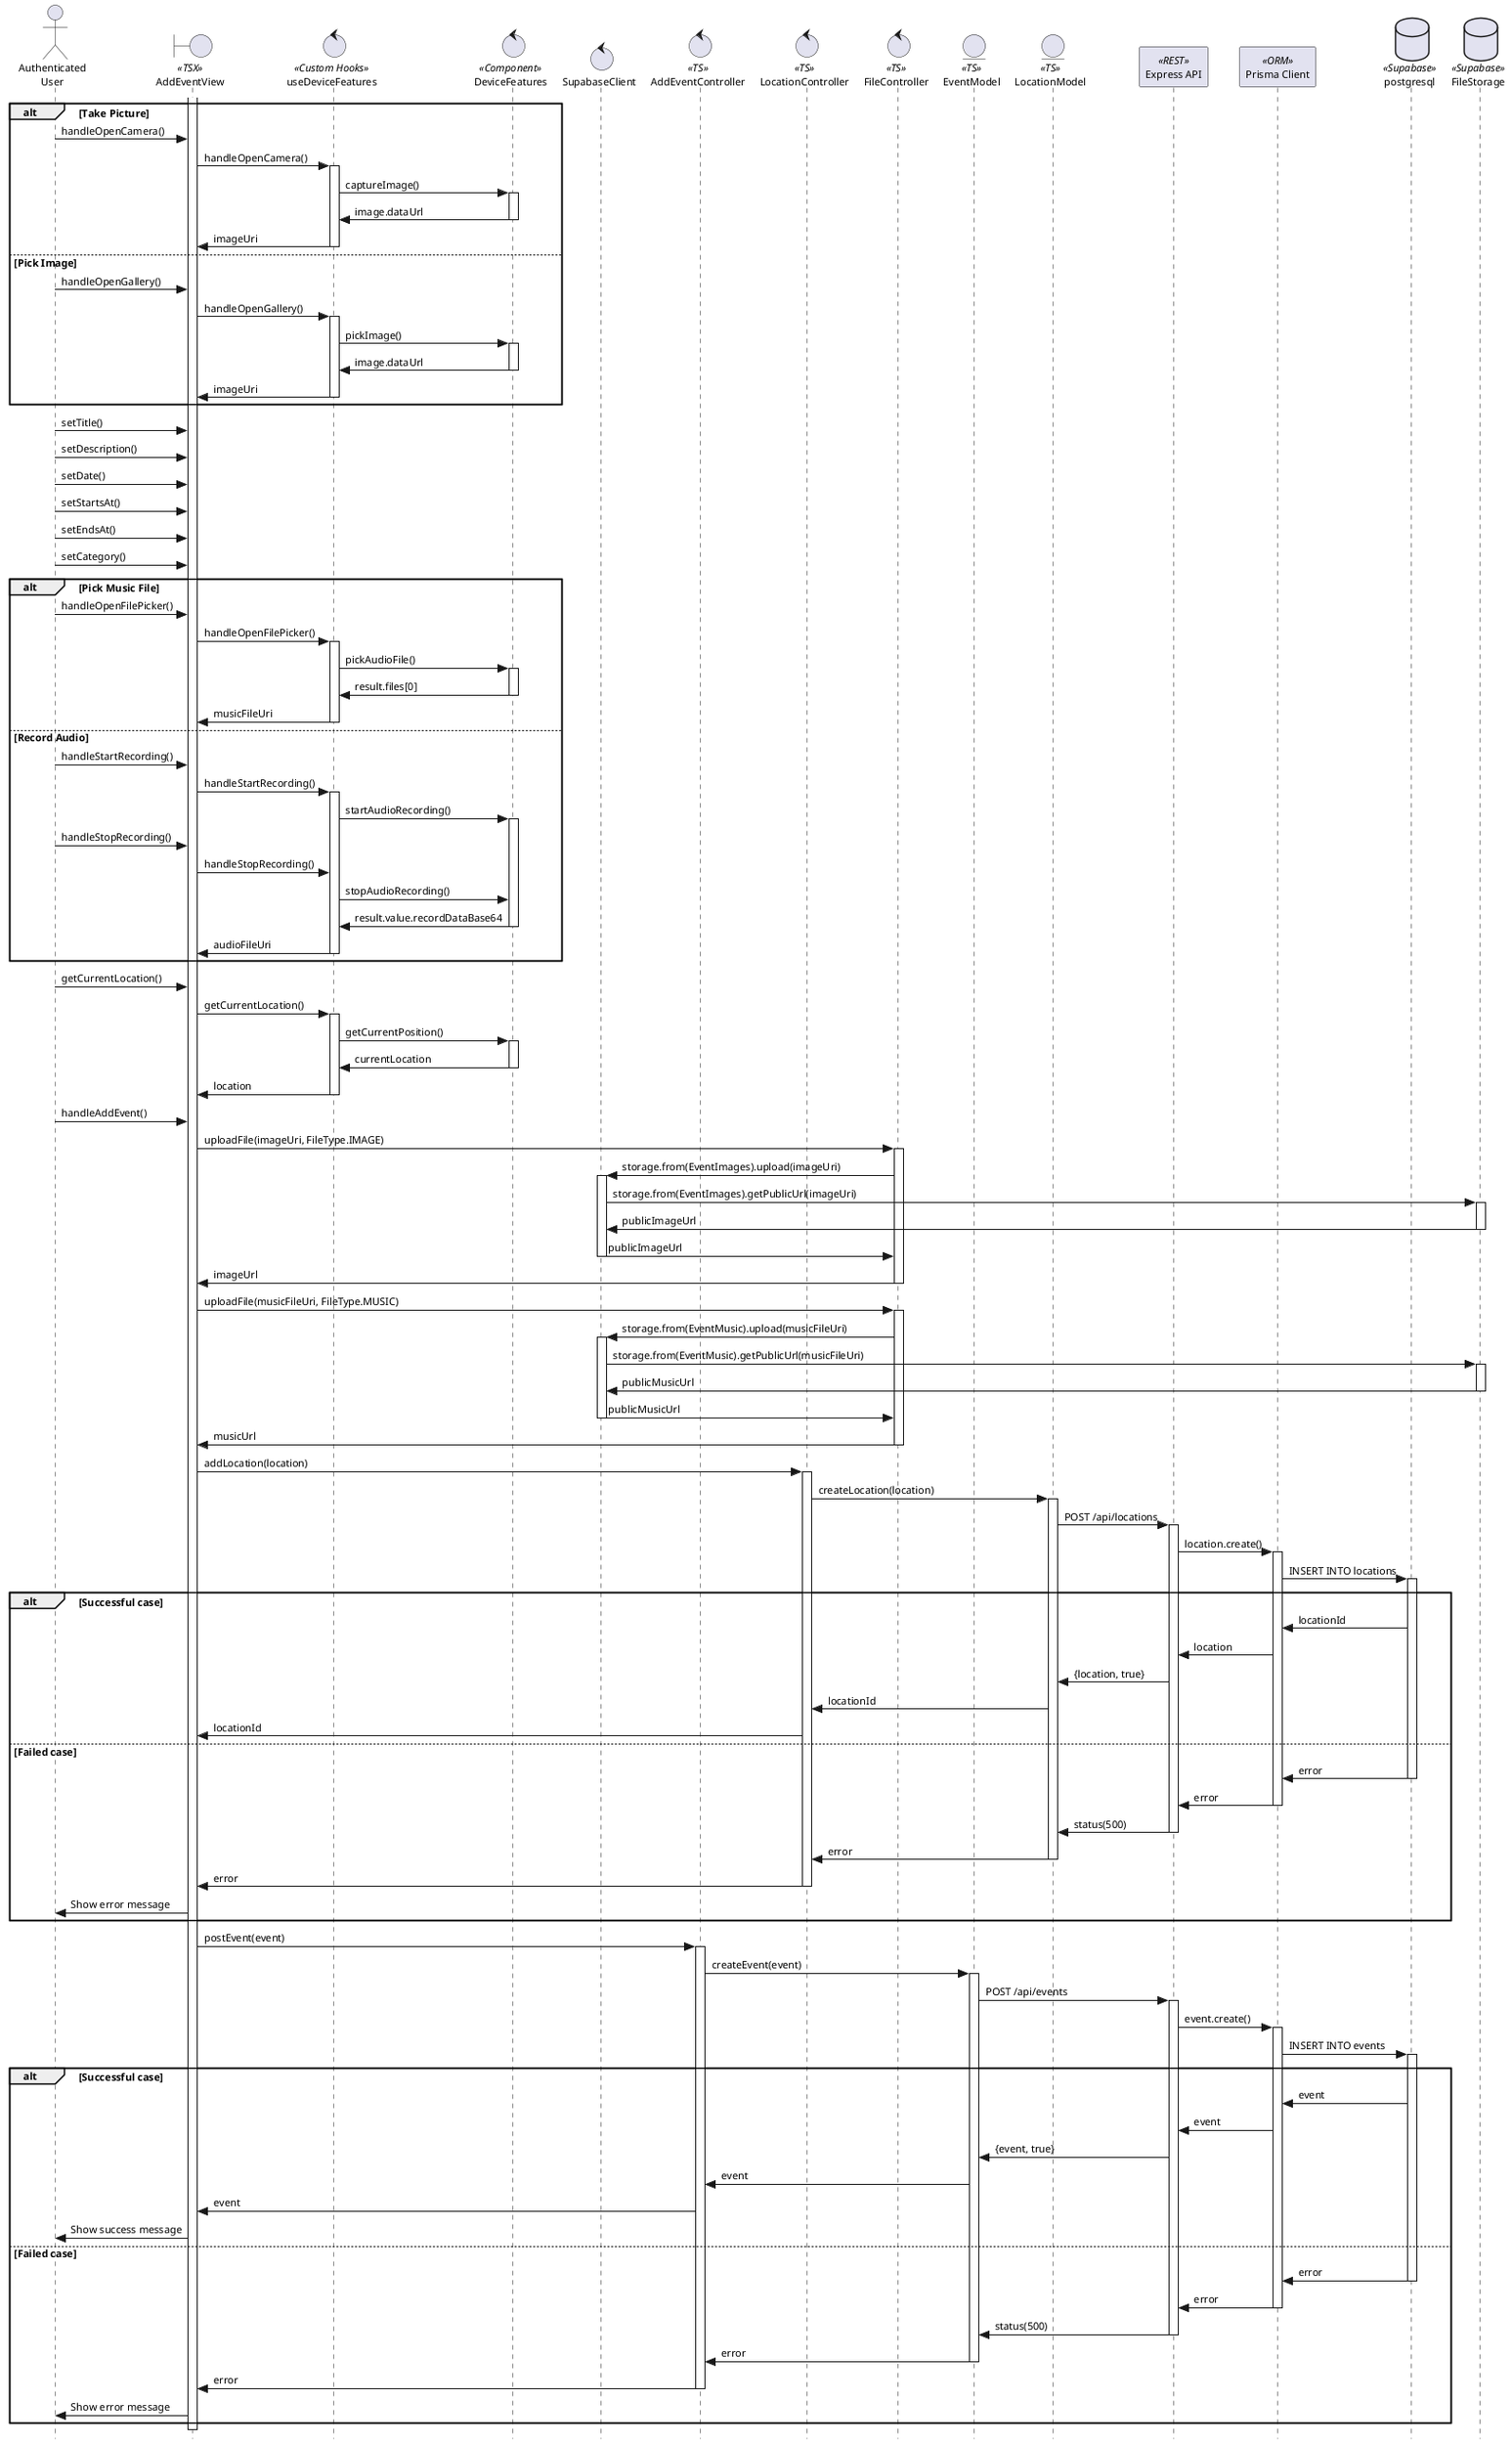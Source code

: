 @startuml
skinparam style strictuml
skinparam defaultFontSize 11
skinparam stereotypePosition top

actor "Authenticated\nUser" as AuthenticatedUser

boundary "AddEventView" as AddEventView << TSX >>

control "useDeviceFeatures" as useDeviceFeatures << Custom Hooks >>
control "DeviceFeatures" as DeviceFeatures << Component >>
control "SupabaseClient" as SupabaseClient

control "AddEventController" as AddEventController << TS >>
control "LocationController" as LocationController << TS >>
control "FileController" as FileController << TS >>

entity "EventModel" as EventModel << TS >>
entity "LocationModel" as LocationModel << TS >>

participant "Express API" as API << REST >>
participant "Prisma Client" as prisma << ORM >>

database "postgresql" as postgresql << Supabase >>
database "FileStorage" as supabase << Supabase >>

activate AddEventView

alt Take Picture
    AuthenticatedUser -> AddEventView : handleOpenCamera()
    AddEventView -> useDeviceFeatures : handleOpenCamera()
    activate useDeviceFeatures
    useDeviceFeatures -> DeviceFeatures : captureImage()
    activate DeviceFeatures
    DeviceFeatures -> useDeviceFeatures : image.dataUrl
    deactivate DeviceFeatures
    useDeviceFeatures -> AddEventView : imageUri
    deactivate useDeviceFeatures
else Pick Image
    AuthenticatedUser -> AddEventView : handleOpenGallery()
    AddEventView -> useDeviceFeatures : handleOpenGallery()
    activate useDeviceFeatures
    useDeviceFeatures -> DeviceFeatures : pickImage()
    activate DeviceFeatures
    DeviceFeatures -> useDeviceFeatures : image.dataUrl
    deactivate DeviceFeatures
    useDeviceFeatures -> AddEventView : imageUri
    deactivate useDeviceFeatures
end

AuthenticatedUser -> AddEventView : setTitle()
AuthenticatedUser -> AddEventView : setDescription()
AuthenticatedUser -> AddEventView : setDate()
AuthenticatedUser -> AddEventView : setStartsAt()
AuthenticatedUser -> AddEventView : setEndsAt()
AuthenticatedUser -> AddEventView : setCategory()

alt Pick Music File
    AuthenticatedUser -> AddEventView : handleOpenFilePicker()
    AddEventView -> useDeviceFeatures : handleOpenFilePicker()
    activate useDeviceFeatures
    useDeviceFeatures -> DeviceFeatures : pickAudioFile()
    activate DeviceFeatures
    DeviceFeatures -> useDeviceFeatures : result.files[0]
    deactivate DeviceFeatures
    useDeviceFeatures -> AddEventView : musicFileUri
    deactivate useDeviceFeatures
else Record Audio
    AuthenticatedUser -> AddEventView : handleStartRecording()
    AddEventView -> useDeviceFeatures : handleStartRecording()
    activate useDeviceFeatures
    useDeviceFeatures -> DeviceFeatures : startAudioRecording()
    activate DeviceFeatures
    AuthenticatedUser -> AddEventView : handleStopRecording()
    AddEventView -> useDeviceFeatures : handleStopRecording()
    useDeviceFeatures -> DeviceFeatures : stopAudioRecording()
    DeviceFeatures -> useDeviceFeatures : result.value.recordDataBase64
    deactivate DeviceFeatures
    useDeviceFeatures -> AddEventView : audioFileUri
    deactivate useDeviceFeatures
end

AuthenticatedUser -> AddEventView : getCurrentLocation()
AddEventView -> useDeviceFeatures : getCurrentLocation()
activate useDeviceFeatures
useDeviceFeatures -> DeviceFeatures : getCurrentPosition()
activate DeviceFeatures
DeviceFeatures -> useDeviceFeatures : currentLocation
deactivate DeviceFeatures
useDeviceFeatures -> AddEventView : location
deactivate useDeviceFeatures

AuthenticatedUser -> AddEventView : handleAddEvent()

AddEventView -> FileController : uploadFile(imageUri, FileType.IMAGE)
activate FileController
FileController -> SupabaseClient : storage.from(EventImages).upload(imageUri)
activate SupabaseClient
SupabaseClient -> supabase : storage.from(EventImages).getPublicUrl(imageUri)
activate supabase
supabase -> SupabaseClient : publicImageUrl
deactivate supabase
SupabaseClient -> FileController : publicImageUrl
deactivate SupabaseClient
FileController -> AddEventView : imageUrl
deactivate FileController

AddEventView -> FileController : uploadFile(musicFileUri, FileType.MUSIC)
activate FileController
FileController -> SupabaseClient : storage.from(EventMusic).upload(musicFileUri)
activate SupabaseClient
SupabaseClient -> supabase : storage.from(EventMusic).getPublicUrl(musicFileUri)
activate supabase
supabase -> SupabaseClient : publicMusicUrl
deactivate supabase
SupabaseClient -> FileController : publicMusicUrl
deactivate SupabaseClient
FileController -> AddEventView : musicUrl
deactivate FileController


' Location 
AddEventView -> LocationController : addLocation(location)
activate LocationController
LocationController -> LocationModel : createLocation(location)
activate LocationModel

LocationModel -> API : POST /api/locations
activate API
API -> prisma : location.create()
activate prisma
prisma -> postgresql : INSERT INTO locations
activate postgresql

alt Successful case
    postgresql -> prisma : locationId
    prisma -> API : location
    API -> LocationModel : {location, true}
    LocationModel -> LocationController : locationId
    LocationController -> AddEventView : locationId
else Failed case
    postgresql -> prisma : error
    deactivate postgresql
    prisma -> API : error
    deactivate prisma
    API -> LocationModel : status(500)
    deactivate API
    LocationModel -> LocationController : error
    deactivate LocationModel
    LocationController -> AddEventView : error
    deactivate LocationController
    AddEventView -> AuthenticatedUser : Show error message
end


' Event
AddEventView -> AddEventController : postEvent(event)
activate AddEventController

AddEventController -> EventModel : createEvent(event)
activate EventModel

EventModel -> API : POST /api/events
activate API
API -> prisma : event.create()
activate prisma
prisma -> postgresql : INSERT INTO events
activate postgresql

alt Successful case
    postgresql -> prisma : event

    prisma -> API : event

    API -> EventModel : {event, true}

    EventModel -> AddEventController : event

    AddEventController -> AddEventView : event

    AddEventView -> AuthenticatedUser : Show success message
else Failed case
    postgresql -> prisma : error
    deactivate postgresql
    prisma -> API : error
    deactivate prisma
    API -> EventModel : status(500)
    deactivate API
    EventModel -> AddEventController : error
    deactivate EventModel
    AddEventController -> AddEventView : error
    deactivate AddEventController
    AddEventView -> AuthenticatedUser : Show error message
end
deactivate AddEventView

@enduml







